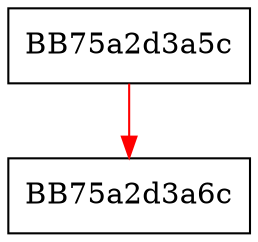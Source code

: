 digraph GetCmdLine {
  node [shape="box"];
  graph [splines=ortho];
  BB75a2d3a5c -> BB75a2d3a6c [color="red"];
}